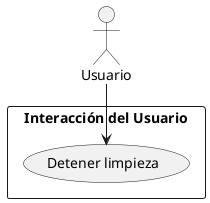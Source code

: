 @startuml
actor Usuario

rectangle "Interacción del Usuario" {
    usecase "Detener limpieza"
}

Usuario --> "Detener limpieza"
@enduml
